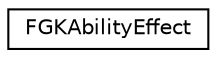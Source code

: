 digraph "Graphical Class Hierarchy"
{
 // LATEX_PDF_SIZE
  edge [fontname="Helvetica",fontsize="10",labelfontname="Helvetica",labelfontsize="10"];
  node [fontname="Helvetica",fontsize="10",shape=record];
  rankdir="LR";
  Node0 [label="FGKAbilityEffect",height=0.2,width=0.4,color="black", fillcolor="white", style="filled",URL="$structFGKAbilityEffect.html",tooltip=" "];
}
